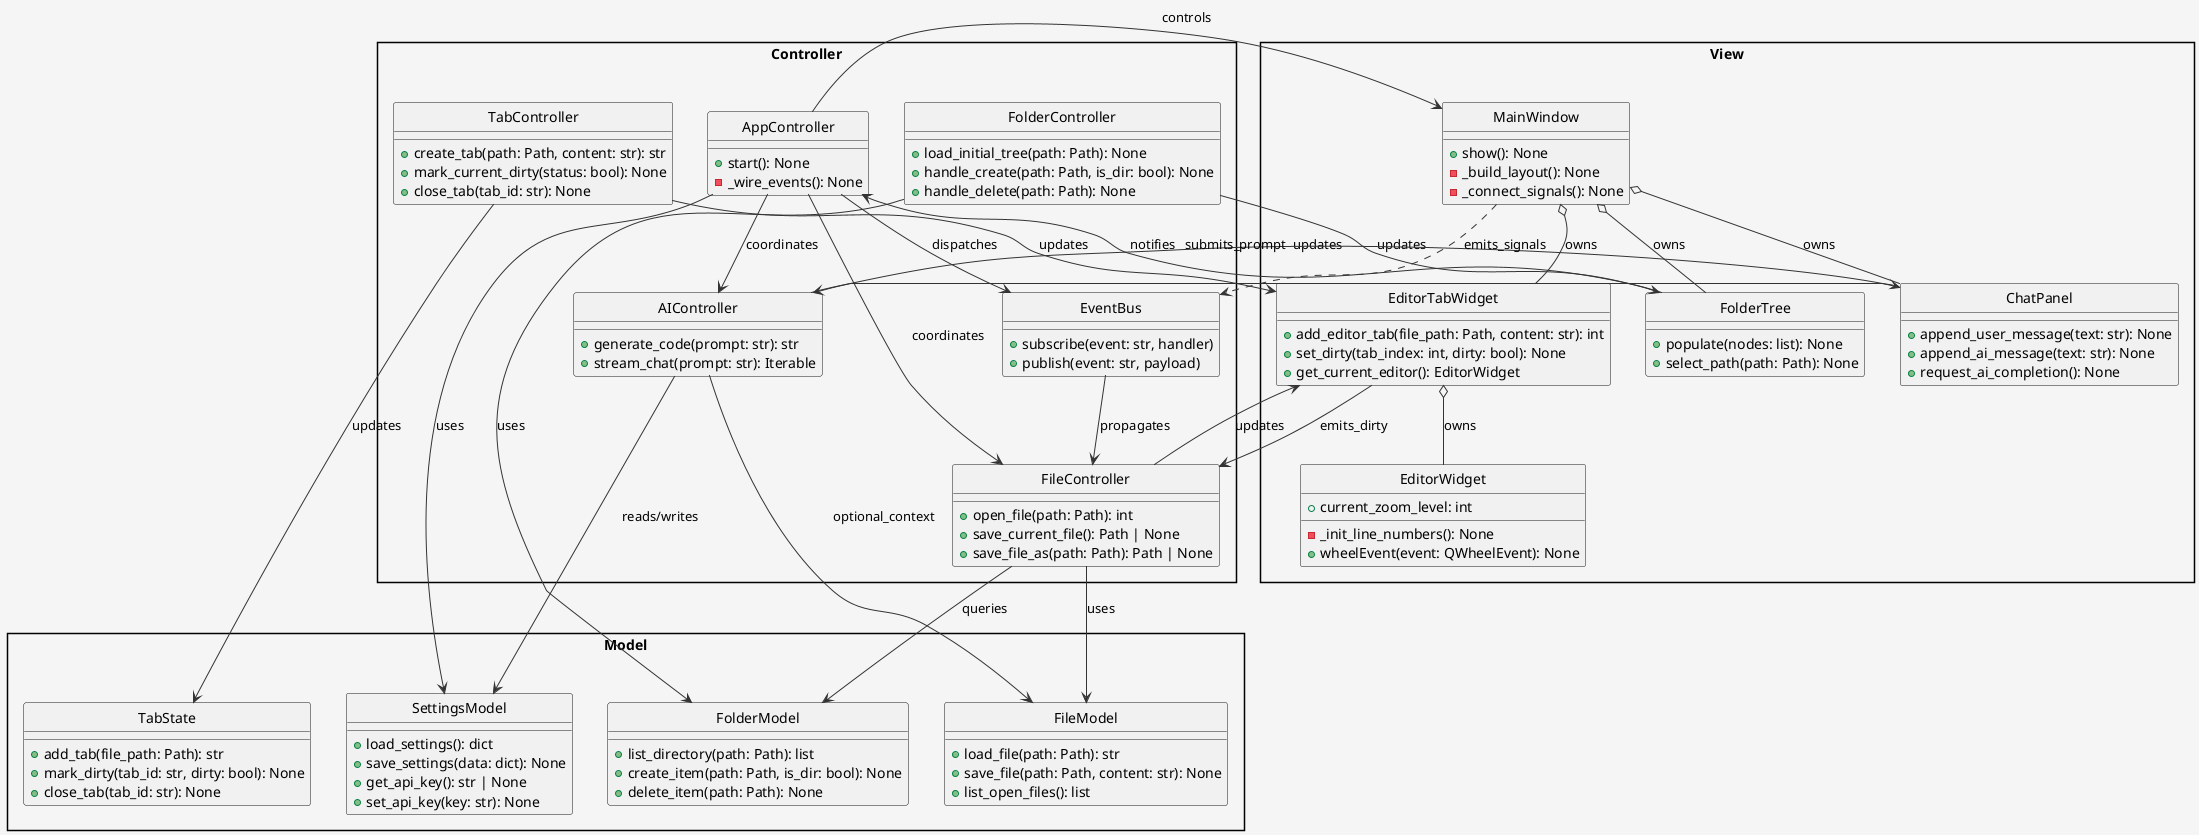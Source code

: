 @startuml ArchitectureDiagram
' MVC構造のクラス図。ControllerがModelとView間の仲介を行う。
skinparam style strictuml
skinparam packageStyle rectangle
skinparam backgroundColor #f5f5f5
skinparam ArrowColor #333333
skinparam ArrowThickness 1
skinparam defaultTextAlignment center

package "Model" {
  class FileModel {
    +load_file(path: Path): str
    +save_file(path: Path, content: str): None
    +list_open_files(): list
  }

  class FolderModel {
    +list_directory(path: Path): list
    +create_item(path: Path, is_dir: bool): None
    +delete_item(path: Path): None
  }

  class TabState {
    +add_tab(file_path: Path): str
    +mark_dirty(tab_id: str, dirty: bool): None
    +close_tab(tab_id: str): None
  }

  class SettingsModel {
    +load_settings(): dict
    +save_settings(data: dict): None
    +get_api_key(): str | None
    +set_api_key(key: str): None
  }
}

package "View" {
  class MainWindow {
    +show(): None
    -_build_layout(): None
    -_connect_signals(): None
  }

  class EditorTabWidget {
    +add_editor_tab(file_path: Path, content: str): int
    +set_dirty(tab_index: int, dirty: bool): None
    +get_current_editor(): EditorWidget
  }

  class EditorWidget {
    +current_zoom_level: int
    -_init_line_numbers(): None
    +wheelEvent(event: QWheelEvent): None
  }

  class FolderTree {
    +populate(nodes: list): None
    +select_path(path: Path): None
  }

  class ChatPanel {
    +append_user_message(text: str): None
    +append_ai_message(text: str): None
    +request_ai_completion(): None
  }
}

package "Controller" {
  class AppController {
    +start(): None
    -_wire_events(): None
  }

  class EventBus {
    +subscribe(event: str, handler)
    +publish(event: str, payload)
  }

  class FileController {
    +open_file(path: Path): int
    +save_current_file(): Path | None
    +save_file_as(path: Path): Path | None
  }

  class FolderController {
    +load_initial_tree(path: Path): None
    +handle_create(path: Path, is_dir: bool): None
    +handle_delete(path: Path): None
  }

  class TabController {
    +create_tab(path: Path, content: str): str
    +mark_current_dirty(status: bool): None
    +close_tab(tab_id: str): None
  }

  class AIController {
    +generate_code(prompt: str): str
    +stream_chat(prompt: str): Iterable
  }
}

AppController --> MainWindow : controls
AppController --> FileController : coordinates
AppController --> AIController : coordinates
AppController --> SettingsModel : uses
AppController --> EventBus : dispatches

FileController --> FileModel : uses
FileController --> EditorTabWidget : updates
FileController --> FolderModel : queries
FolderController --> FolderModel : uses
FolderController --> FolderTree : updates
TabController --> TabState : updates
TabController --> EditorTabWidget : updates
EditorTabWidget o-- EditorWidget : owns

AIController --> ChatPanel : updates
AIController --> SettingsModel : reads/writes
AIController --> FileModel : optional_context

MainWindow -[dashed]-> EventBus : emits_signals
EventBus --> FileController : propagates

MainWindow o-- EditorTabWidget : owns
MainWindow o-- FolderTree : owns
MainWindow o-- ChatPanel : owns

FolderTree --> AppController : notifies
EditorTabWidget --> FileController : emits_dirty
ChatPanel --> AIController : submits_prompt

@enduml
